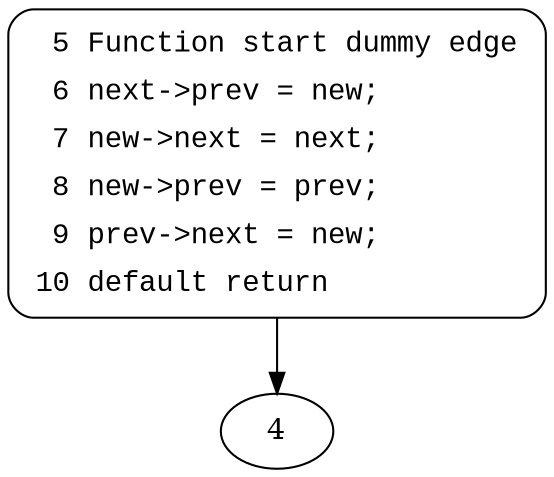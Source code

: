 digraph __list_add {
5 [style="filled,bold" penwidth="1" fillcolor="white" fontname="Courier New" shape="Mrecord" label=<<table border="0" cellborder="0" cellpadding="3" bgcolor="white"><tr><td align="right">5</td><td align="left">Function start dummy edge</td></tr><tr><td align="right">6</td><td align="left">next-&gt;prev = new;</td></tr><tr><td align="right">7</td><td align="left">new-&gt;next = next;</td></tr><tr><td align="right">8</td><td align="left">new-&gt;prev = prev;</td></tr><tr><td align="right">9</td><td align="left">prev-&gt;next = new;</td></tr><tr><td align="right">10</td><td align="left">default return</td></tr></table>>]
5 -> 4[label=""]
}